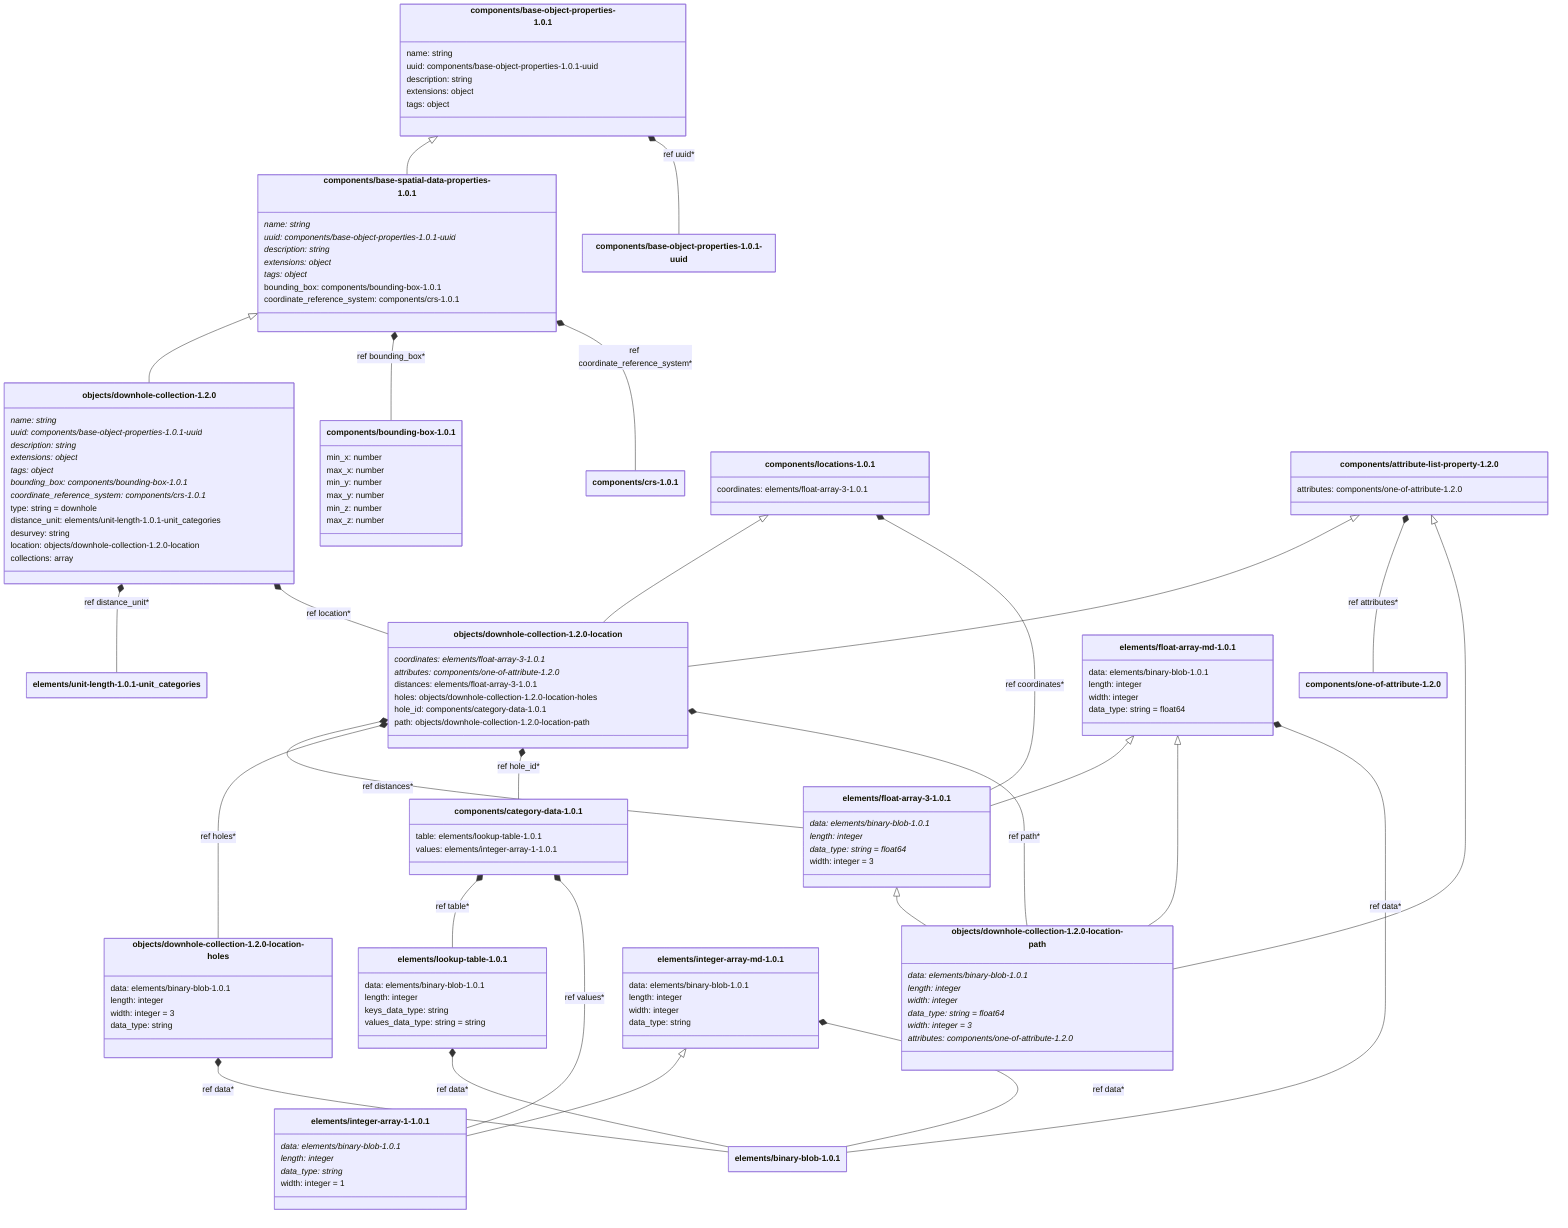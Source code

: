 ---
config:
    class:
        hideEmptyMembersBox: true
---

classDiagram
    class `components/base-object-properties-1.0.1`:::schemaComponent {
        name: string
        uuid: components/base-object-properties-1.0.1-uuid
        description: string
        extensions: object
        tags: object
    }
    class `components/base-spatial-data-properties-1.0.1`:::schemaComponent {
        name: string*
        uuid: components/base-object-properties-1.0.1-uuid*
        description: string*
        extensions: object*
        tags: object*
        bounding_box: components/bounding-box-1.0.1
        coordinate_reference_system: components/crs-1.0.1
    }
    `components/base-object-properties-1.0.1` <|-- `components/base-spatial-data-properties-1.0.1`
    class `objects/downhole-collection-1.2.0`:::schemaObject {
        name: string*
        uuid: components/base-object-properties-1.0.1-uuid*
        description: string*
        extensions: object*
        tags: object*
        bounding_box: components/bounding-box-1.0.1*
        coordinate_reference_system: components/crs-1.0.1*
        type: string = downhole
        distance_unit: elements/unit-length-1.0.1-unit_categories
        desurvey: string
        location: objects/downhole-collection-1.2.0-location
        collections: array
    }
    `components/base-spatial-data-properties-1.0.1` <|-- `objects/downhole-collection-1.2.0`
    `components/base-object-properties-1.0.1` *-- `components/base-object-properties-1.0.1-uuid` : ref uuid*
    `components/base-spatial-data-properties-1.0.1` *-- `components/bounding-box-1.0.1` : ref bounding_box*
    `components/base-spatial-data-properties-1.0.1` *-- `components/crs-1.0.1` : ref coordinate_reference_system*
    `objects/downhole-collection-1.2.0` *-- `elements/unit-length-1.0.1-unit_categories` : ref distance_unit*
    `objects/downhole-collection-1.2.0` *-- `objects/downhole-collection-1.2.0-location` : ref location*
    class `elements/unit-length-1.0.1-unit_categories`:::schemaImplicit {
    }
    class `components/locations-1.0.1`:::schemaComponent {
        coordinates: elements/float-array-3-1.0.1
    }
    class `components/attribute-list-property-1.2.0`:::schemaComponent {
        attributes: components/one-of-attribute-1.2.0
    }
    class `objects/downhole-collection-1.2.0-location`:::schemaImplicit {
        coordinates: elements/float-array-3-1.0.1*
        attributes: components/one-of-attribute-1.2.0*
        distances: elements/float-array-3-1.0.1
        holes: objects/downhole-collection-1.2.0-location-holes
        hole_id: components/category-data-1.0.1
        path: objects/downhole-collection-1.2.0-location-path
    }
    `components/locations-1.0.1` <|-- `objects/downhole-collection-1.2.0-location`
    `components/attribute-list-property-1.2.0` <|-- `objects/downhole-collection-1.2.0-location`
    `components/locations-1.0.1` *-- `elements/float-array-3-1.0.1` : ref coordinates*
    `components/attribute-list-property-1.2.0` *-- `components/one-of-attribute-1.2.0` : ref attributes*
    `objects/downhole-collection-1.2.0-location` *-- `elements/float-array-3-1.0.1` : ref distances*
    `objects/downhole-collection-1.2.0-location` *-- `objects/downhole-collection-1.2.0-location-holes` : ref holes*
    `objects/downhole-collection-1.2.0-location` *-- `components/category-data-1.0.1` : ref hole_id*
    `objects/downhole-collection-1.2.0-location` *-- `objects/downhole-collection-1.2.0-location-path` : ref path*
    class `components/one-of-attribute-1.2.0`:::schemaComponent {
    }
    class `components/category-data-1.0.1`:::schemaComponent {
        table: elements/lookup-table-1.0.1
        values: elements/integer-array-1-1.0.1
    }
    `components/category-data-1.0.1` *-- `elements/lookup-table-1.0.1` : ref table*
    `components/category-data-1.0.1` *-- `elements/integer-array-1-1.0.1` : ref values*
    class `elements/lookup-table-1.0.1`:::schemaElement {
        data: elements/binary-blob-1.0.1
        length: integer
        keys_data_type: string
        values_data_type: string = string
    }
    `elements/lookup-table-1.0.1` *-- `elements/binary-blob-1.0.1` : ref data*
    class `elements/binary-blob-1.0.1`:::schemaElement {
    }
    class `elements/integer-array-md-1.0.1`:::schemaElement {
        data: elements/binary-blob-1.0.1
        length: integer
        width: integer
        data_type: string
    }
    class `elements/integer-array-1-1.0.1`:::schemaElement {
        data: elements/binary-blob-1.0.1*
        length: integer*
        data_type: string*
        width: integer = 1
    }
    `elements/integer-array-md-1.0.1` <|-- `elements/integer-array-1-1.0.1`
    `elements/integer-array-md-1.0.1` *-- `elements/binary-blob-1.0.1` : ref data*
    class `elements/float-array-md-1.0.1`:::schemaElement {
        data: elements/binary-blob-1.0.1
        length: integer
        width: integer
        data_type: string = float64
    }
    class `elements/float-array-3-1.0.1`:::schemaElement {
        data: elements/binary-blob-1.0.1*
        length: integer*
        data_type: string = float64*
        width: integer = 3
    }
    `elements/float-array-md-1.0.1` <|-- `elements/float-array-3-1.0.1`
    class `objects/downhole-collection-1.2.0-location-path`:::schemaImplicit {
        data: elements/binary-blob-1.0.1*
        length: integer*
        width: integer*
        data_type: string = float64*
        width: integer = 3*
        attributes: components/one-of-attribute-1.2.0*
    }
    `elements/float-array-md-1.0.1` <|-- `objects/downhole-collection-1.2.0-location-path`
    `elements/float-array-3-1.0.1` <|-- `objects/downhole-collection-1.2.0-location-path`
    `components/attribute-list-property-1.2.0` <|-- `objects/downhole-collection-1.2.0-location-path`
    `elements/float-array-md-1.0.1` *-- `elements/binary-blob-1.0.1` : ref data*
    class `objects/downhole-collection-1.2.0-location-holes`:::schemaImplicit {
        data: elements/binary-blob-1.0.1
        length: integer
        width: integer = 3
        data_type: string
    }
    `objects/downhole-collection-1.2.0-location-holes` *-- `elements/binary-blob-1.0.1` : ref data*
    class `components/base-object-properties-1.0.1-uuid`:::schemaImplicit {
    }
    class `components/bounding-box-1.0.1`:::schemaComponent {
        min_x: number
        max_x: number
        min_y: number
        max_y: number
        min_z: number
        max_z: number
    }
    class `components/crs-1.0.1`:::schemaComponent {
    }